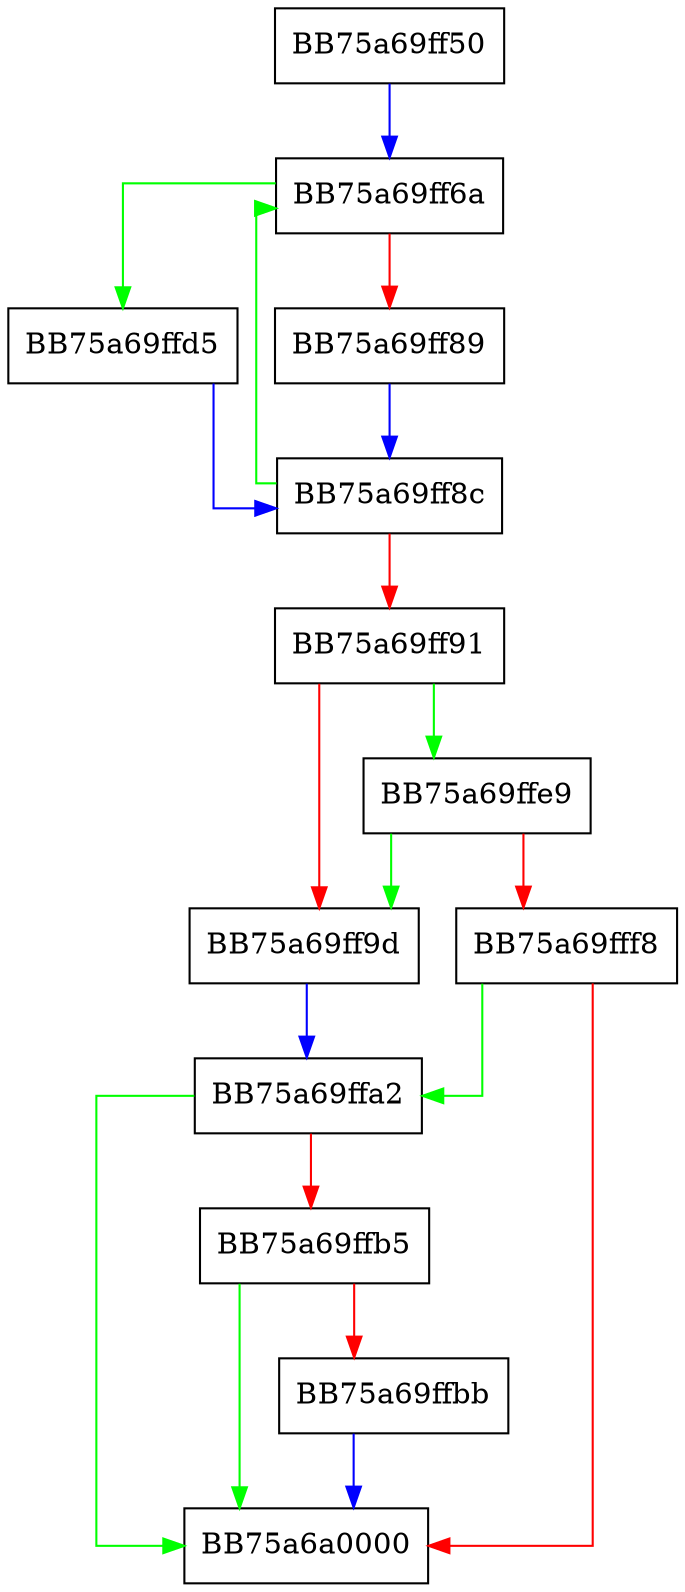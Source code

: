 digraph GetElementPriority {
  node [shape="box"];
  graph [splines=ortho];
  BB75a69ff50 -> BB75a69ff6a [color="blue"];
  BB75a69ff6a -> BB75a69ffd5 [color="green"];
  BB75a69ff6a -> BB75a69ff89 [color="red"];
  BB75a69ff89 -> BB75a69ff8c [color="blue"];
  BB75a69ff8c -> BB75a69ff6a [color="green"];
  BB75a69ff8c -> BB75a69ff91 [color="red"];
  BB75a69ff91 -> BB75a69ffe9 [color="green"];
  BB75a69ff91 -> BB75a69ff9d [color="red"];
  BB75a69ff9d -> BB75a69ffa2 [color="blue"];
  BB75a69ffa2 -> BB75a6a0000 [color="green"];
  BB75a69ffa2 -> BB75a69ffb5 [color="red"];
  BB75a69ffb5 -> BB75a6a0000 [color="green"];
  BB75a69ffb5 -> BB75a69ffbb [color="red"];
  BB75a69ffbb -> BB75a6a0000 [color="blue"];
  BB75a69ffd5 -> BB75a69ff8c [color="blue"];
  BB75a69ffe9 -> BB75a69ff9d [color="green"];
  BB75a69ffe9 -> BB75a69fff8 [color="red"];
  BB75a69fff8 -> BB75a69ffa2 [color="green"];
  BB75a69fff8 -> BB75a6a0000 [color="red"];
}